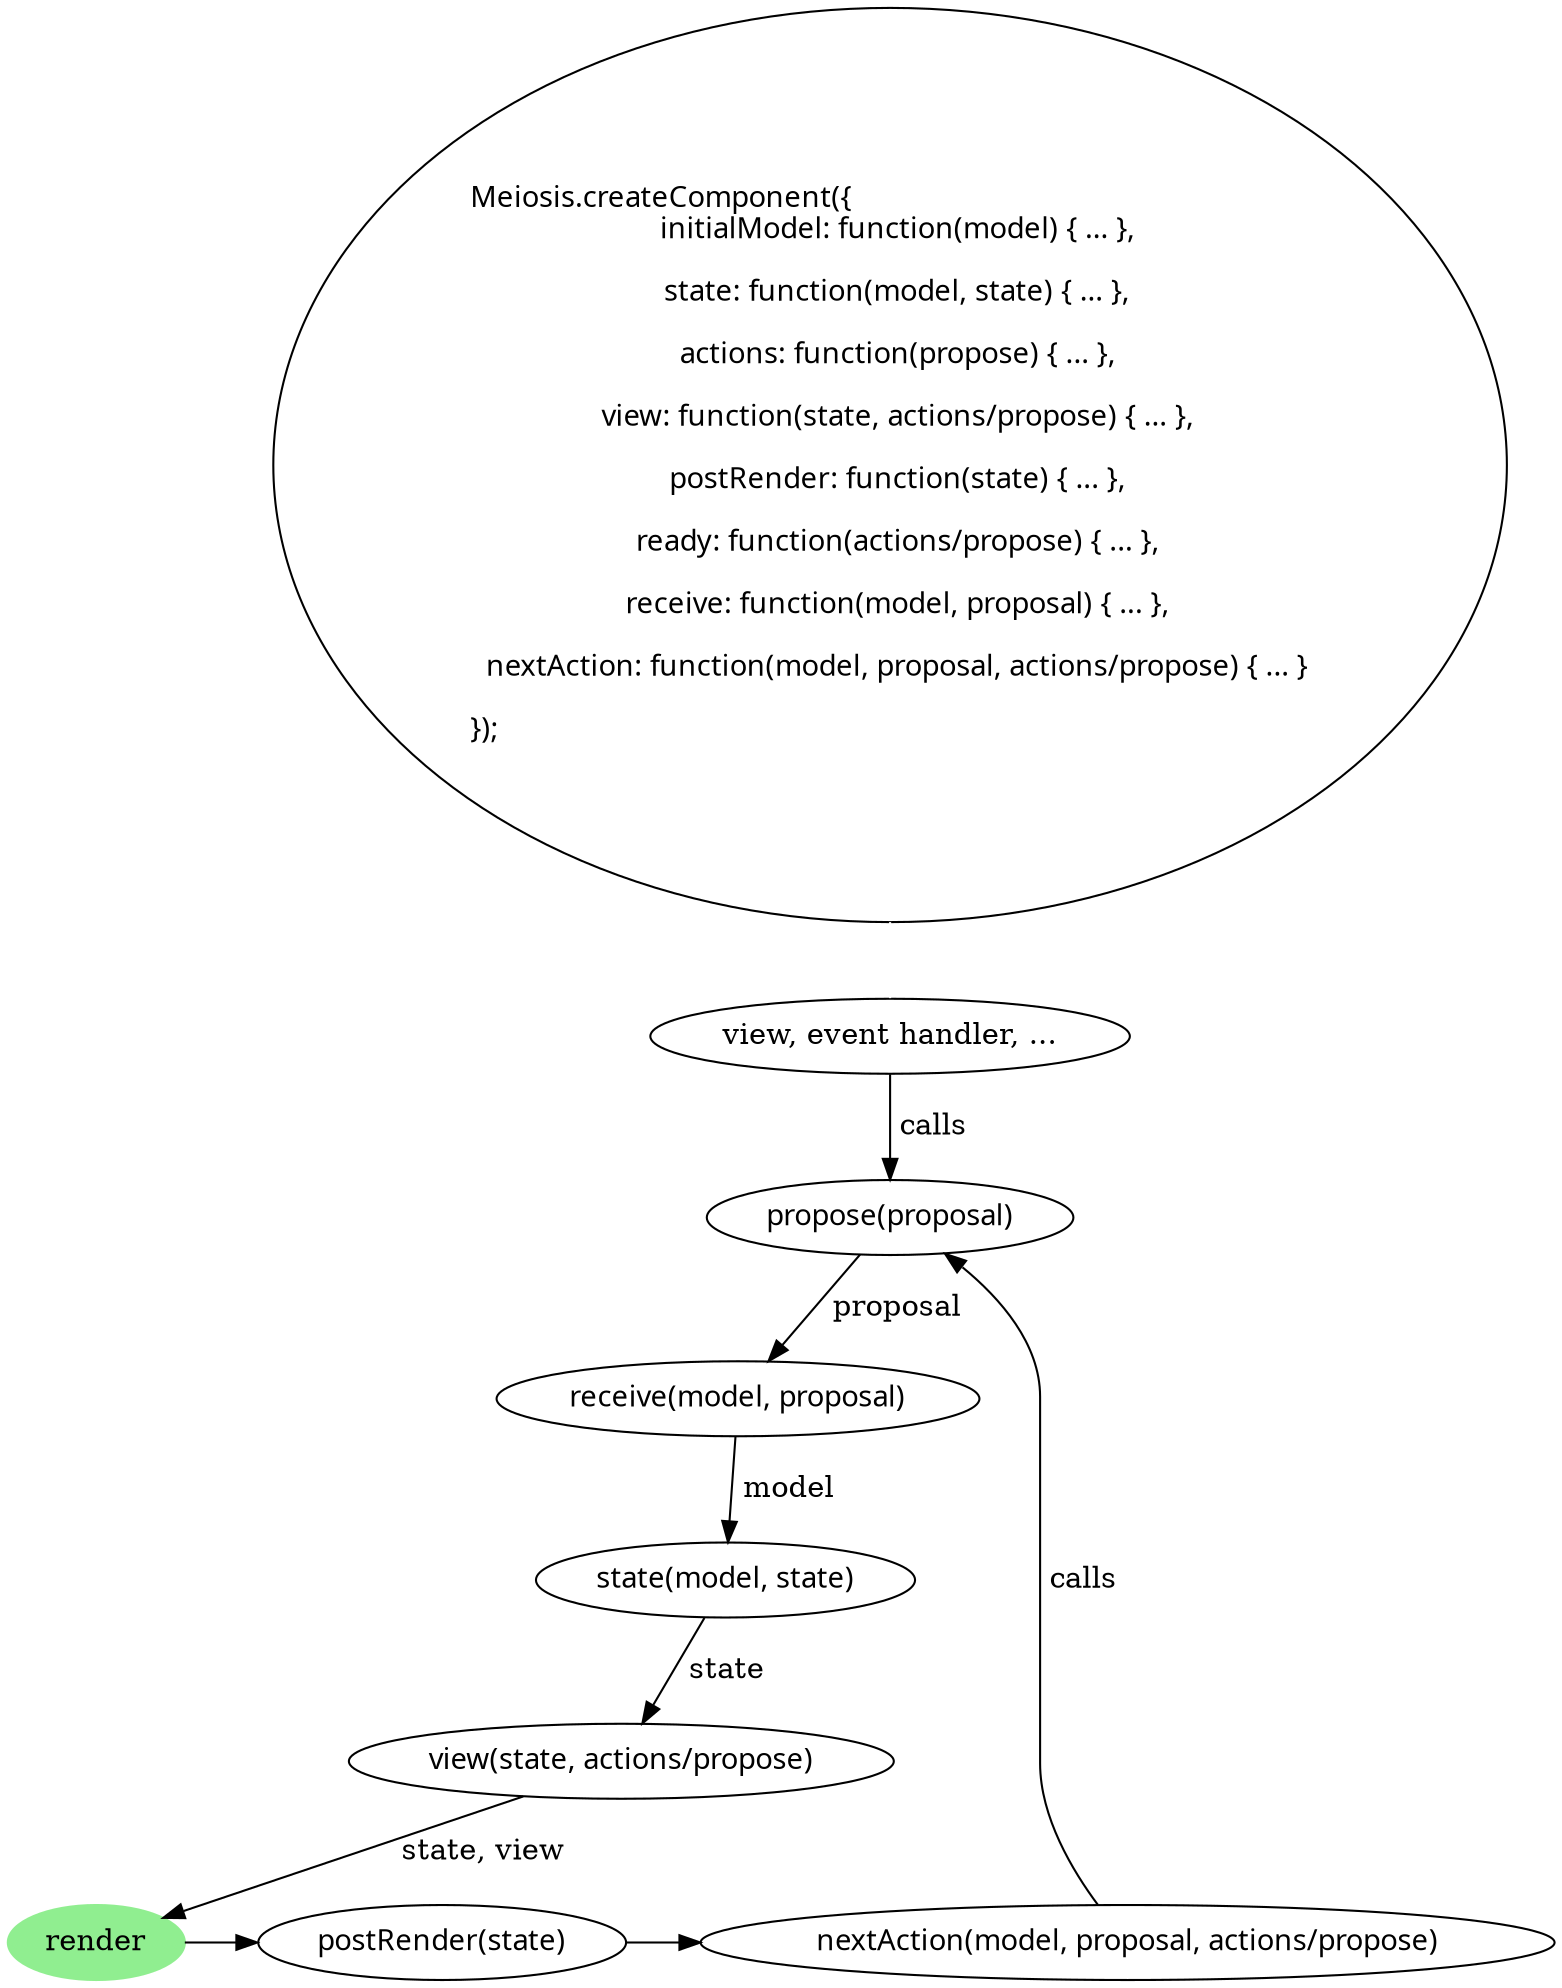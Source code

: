 digraph meiosis_update {
  createComponent [fontname=Hack, label = "\lMeiosis.createComponent(\{\l\ \ initialModel: function(model) \{ ... \},
    \l  state: function(model, state) \{ ... \},
    \l  actions: function(propose) \{ ... \},
    \l  view: function(state, actions/propose) \{ ... \},
    \l  postRender: function(state) \{ ... \},
    \l  ready: function(actions/propose) \{ ... \},
    \l  receive: function(model, proposal) \{ ... \},
    \l  nextAction: function(model, proposal, actions/propose) \{ ... \}
    \l\});\l\l"]

  trigger [label = "view, event handler, ..."]
  propose [label = "propose(proposal)", fontname=Hack]
  receive [label = "receive(model, proposal)", fontname=Hack]
  state [label = "state(model, state)", fontname=Hack]
  view [label = "view(state, actions/propose)", fontname=Hack]
  render [style=filled, color=lightgreen]
  postRender [label = "postRender(state)", fontname=Hack]
  nextAction [label = "nextAction(model, proposal, actions/propose)", fontname=Hack]

  {rank=same; render postRender nextAction}

  createComponent -> trigger [arrowhead=none, arrowtail=empty, color=white]
  trigger -> propose [label = " calls"]
  propose -> receive [label = " proposal"]
  receive -> state [label = " model"]
  state -> view [label = " state"]
  view -> render [label = " state, view"]
  render -> postRender
  postRender -> nextAction
  nextAction -> propose [label = " calls"]
}
